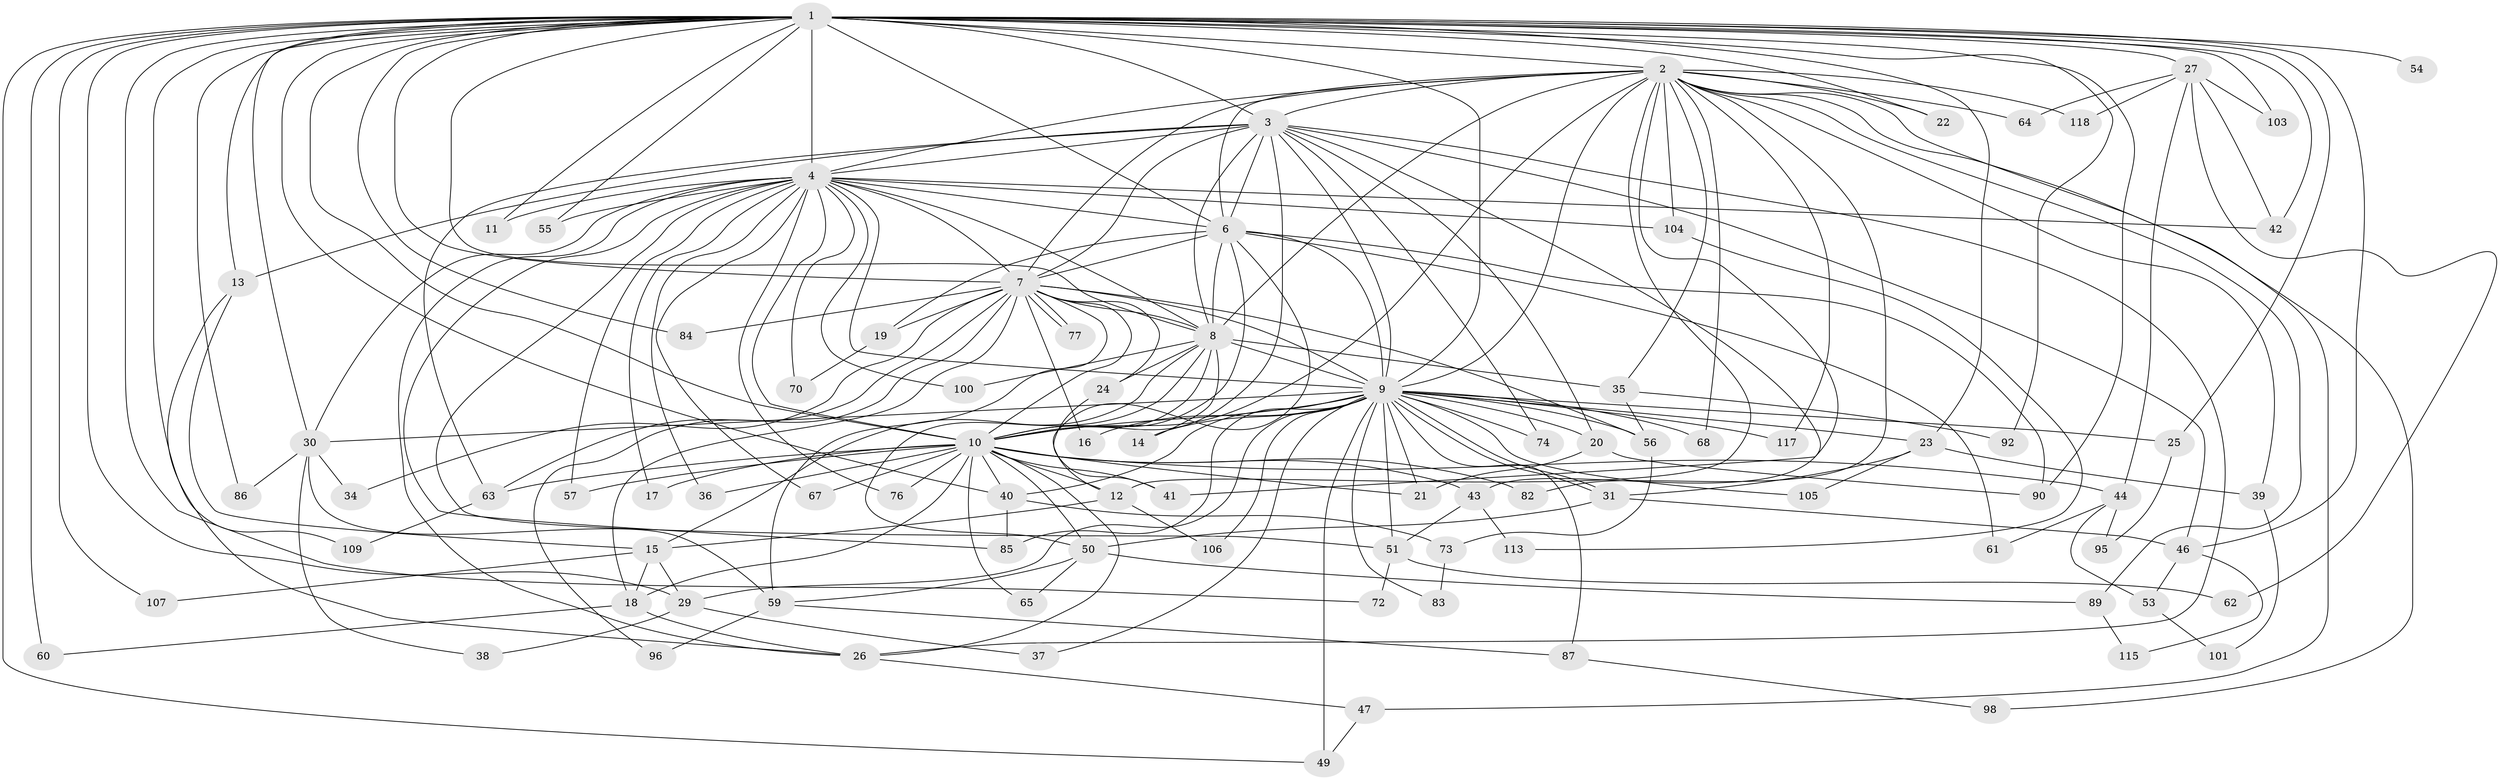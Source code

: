 // Generated by graph-tools (version 1.1) at 2025/51/02/27/25 19:51:42]
// undirected, 89 vertices, 216 edges
graph export_dot {
graph [start="1"]
  node [color=gray90,style=filled];
  1 [super="+5"];
  2 [super="+99"];
  3 [super="+66"];
  4 [super="+71"];
  6 [super="+78"];
  7 [super="+110"];
  8 [super="+111"];
  9 [super="+28"];
  10 [super="+79"];
  11;
  12 [super="+48"];
  13;
  14;
  15 [super="+94"];
  16;
  17;
  18 [super="+93"];
  19;
  20 [super="+108"];
  21 [super="+33"];
  22;
  23 [super="+112"];
  24;
  25;
  26 [super="+75"];
  27;
  29 [super="+116"];
  30 [super="+32"];
  31;
  34;
  35;
  36;
  37;
  38;
  39;
  40 [super="+45"];
  41 [super="+88"];
  42 [super="+97"];
  43;
  44;
  46 [super="+58"];
  47;
  49 [super="+102"];
  50 [super="+91"];
  51 [super="+52"];
  53;
  54;
  55;
  56 [super="+119"];
  57;
  59 [super="+81"];
  60;
  61;
  62;
  63 [super="+69"];
  64;
  65;
  67;
  68;
  70;
  72;
  73;
  74;
  76;
  77 [super="+80"];
  82;
  83;
  84;
  85 [super="+114"];
  86;
  87;
  89;
  90;
  92;
  95;
  96;
  98;
  100;
  101;
  103;
  104;
  105;
  106;
  107;
  109;
  113;
  115;
  117;
  118;
  1 -- 2 [weight=2];
  1 -- 3 [weight=2];
  1 -- 4 [weight=2];
  1 -- 6 [weight=2];
  1 -- 7 [weight=2];
  1 -- 8 [weight=2];
  1 -- 9 [weight=2];
  1 -- 10 [weight=2];
  1 -- 11;
  1 -- 13;
  1 -- 23;
  1 -- 29;
  1 -- 30;
  1 -- 46;
  1 -- 49;
  1 -- 54 [weight=2];
  1 -- 55;
  1 -- 60 [weight=2];
  1 -- 72;
  1 -- 84;
  1 -- 86;
  1 -- 92;
  1 -- 103;
  1 -- 107;
  1 -- 22;
  1 -- 25;
  1 -- 90;
  1 -- 27;
  1 -- 40;
  1 -- 42;
  1 -- 109;
  2 -- 3;
  2 -- 4;
  2 -- 6;
  2 -- 7 [weight=2];
  2 -- 8;
  2 -- 9;
  2 -- 10;
  2 -- 12;
  2 -- 22;
  2 -- 35;
  2 -- 39;
  2 -- 41;
  2 -- 47;
  2 -- 64;
  2 -- 68;
  2 -- 82;
  2 -- 89;
  2 -- 98;
  2 -- 104;
  2 -- 117;
  2 -- 118;
  3 -- 4;
  3 -- 6;
  3 -- 7;
  3 -- 8;
  3 -- 9;
  3 -- 10;
  3 -- 13;
  3 -- 20;
  3 -- 43;
  3 -- 46;
  3 -- 74;
  3 -- 26;
  3 -- 63;
  4 -- 6;
  4 -- 7;
  4 -- 8;
  4 -- 9;
  4 -- 10;
  4 -- 11;
  4 -- 17;
  4 -- 36;
  4 -- 51;
  4 -- 55;
  4 -- 57;
  4 -- 67;
  4 -- 70;
  4 -- 76;
  4 -- 85;
  4 -- 100;
  4 -- 104;
  4 -- 26;
  4 -- 42;
  4 -- 30;
  6 -- 7;
  6 -- 8;
  6 -- 9;
  6 -- 10;
  6 -- 19;
  6 -- 61;
  6 -- 90;
  6 -- 12;
  7 -- 8;
  7 -- 9 [weight=2];
  7 -- 10;
  7 -- 16;
  7 -- 18;
  7 -- 19;
  7 -- 24;
  7 -- 34;
  7 -- 56;
  7 -- 59;
  7 -- 63;
  7 -- 77 [weight=2];
  7 -- 77;
  7 -- 84;
  7 -- 96;
  8 -- 9 [weight=2];
  8 -- 10;
  8 -- 14;
  8 -- 15;
  8 -- 24;
  8 -- 35;
  8 -- 50;
  8 -- 100;
  9 -- 10;
  9 -- 14;
  9 -- 16;
  9 -- 20;
  9 -- 23 [weight=2];
  9 -- 25;
  9 -- 29;
  9 -- 30;
  9 -- 31;
  9 -- 31;
  9 -- 37;
  9 -- 40 [weight=2];
  9 -- 51;
  9 -- 68;
  9 -- 74;
  9 -- 83;
  9 -- 85;
  9 -- 87;
  9 -- 105;
  9 -- 106;
  9 -- 117;
  9 -- 56;
  9 -- 49;
  9 -- 21;
  10 -- 12;
  10 -- 17;
  10 -- 18;
  10 -- 21;
  10 -- 26;
  10 -- 36;
  10 -- 41;
  10 -- 43;
  10 -- 44;
  10 -- 57;
  10 -- 63;
  10 -- 65;
  10 -- 67;
  10 -- 76;
  10 -- 82;
  10 -- 50;
  10 -- 40;
  12 -- 106;
  12 -- 15;
  13 -- 15;
  13 -- 26;
  15 -- 107;
  15 -- 18;
  15 -- 29;
  18 -- 26;
  18 -- 60;
  19 -- 70;
  20 -- 21;
  20 -- 90;
  23 -- 39;
  23 -- 105;
  23 -- 31;
  24 -- 41;
  25 -- 95;
  26 -- 47;
  27 -- 42;
  27 -- 44;
  27 -- 62;
  27 -- 64;
  27 -- 103;
  27 -- 118;
  29 -- 37;
  29 -- 38;
  30 -- 34;
  30 -- 38;
  30 -- 86;
  30 -- 59;
  31 -- 50;
  31 -- 46;
  35 -- 56;
  35 -- 92;
  39 -- 101;
  40 -- 73;
  40 -- 85;
  43 -- 113;
  43 -- 51;
  44 -- 53;
  44 -- 61;
  44 -- 95;
  46 -- 53;
  46 -- 115;
  47 -- 49;
  50 -- 59;
  50 -- 65;
  50 -- 89;
  51 -- 72;
  51 -- 62;
  53 -- 101;
  56 -- 73;
  59 -- 87;
  59 -- 96;
  63 -- 109;
  73 -- 83;
  87 -- 98;
  89 -- 115;
  104 -- 113;
}
